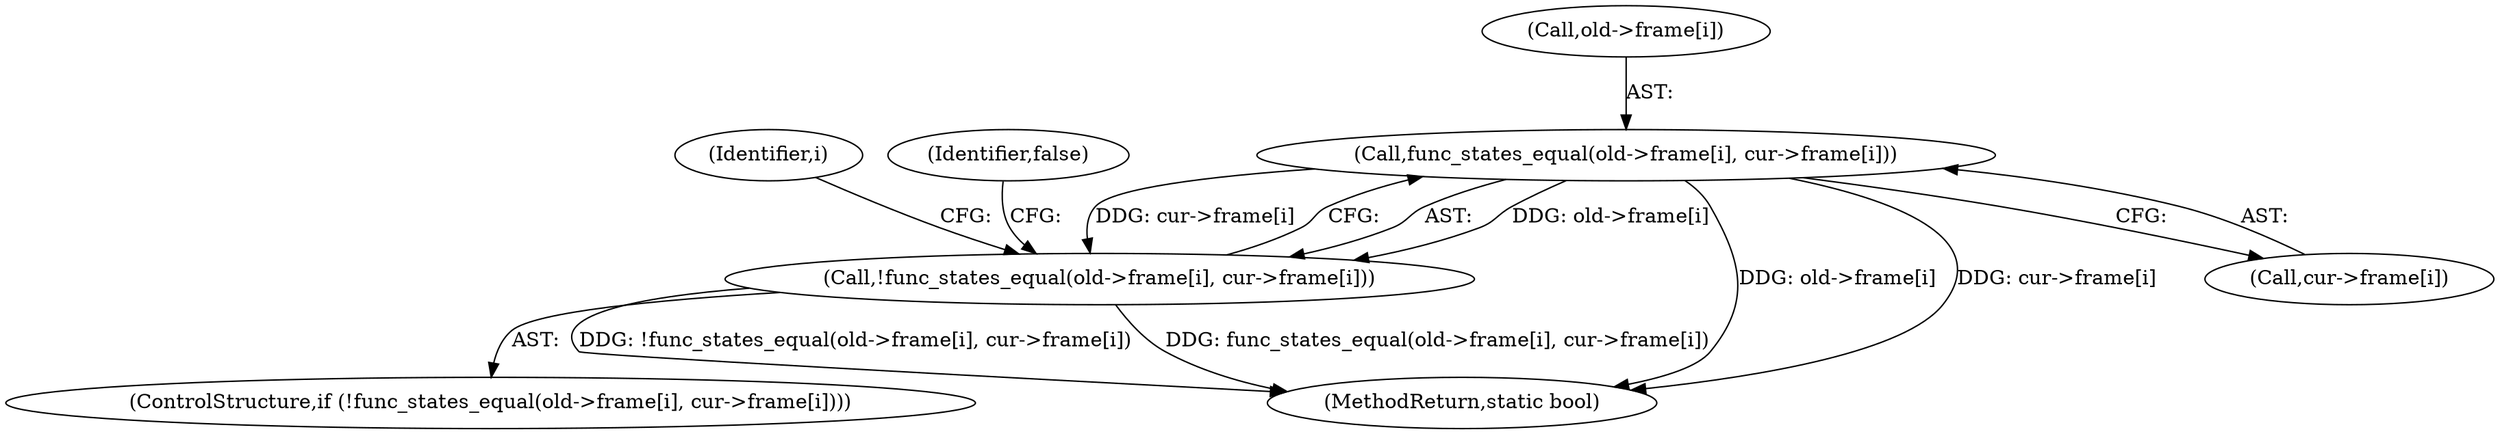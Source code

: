 digraph "0_linux_979d63d50c0c0f7bc537bf821e056cc9fe5abd38_5@array" {
"1000161" [label="(Call,func_states_equal(old->frame[i], cur->frame[i]))"];
"1000160" [label="(Call,!func_states_equal(old->frame[i], cur->frame[i]))"];
"1000176" [label="(MethodReturn,static bool)"];
"1000139" [label="(Identifier,i)"];
"1000161" [label="(Call,func_states_equal(old->frame[i], cur->frame[i]))"];
"1000160" [label="(Call,!func_states_equal(old->frame[i], cur->frame[i]))"];
"1000167" [label="(Call,cur->frame[i])"];
"1000159" [label="(ControlStructure,if (!func_states_equal(old->frame[i], cur->frame[i])))"];
"1000173" [label="(Identifier,false)"];
"1000162" [label="(Call,old->frame[i])"];
"1000161" -> "1000160"  [label="AST: "];
"1000161" -> "1000167"  [label="CFG: "];
"1000162" -> "1000161"  [label="AST: "];
"1000167" -> "1000161"  [label="AST: "];
"1000160" -> "1000161"  [label="CFG: "];
"1000161" -> "1000176"  [label="DDG: old->frame[i]"];
"1000161" -> "1000176"  [label="DDG: cur->frame[i]"];
"1000161" -> "1000160"  [label="DDG: old->frame[i]"];
"1000161" -> "1000160"  [label="DDG: cur->frame[i]"];
"1000160" -> "1000159"  [label="AST: "];
"1000173" -> "1000160"  [label="CFG: "];
"1000139" -> "1000160"  [label="CFG: "];
"1000160" -> "1000176"  [label="DDG: !func_states_equal(old->frame[i], cur->frame[i])"];
"1000160" -> "1000176"  [label="DDG: func_states_equal(old->frame[i], cur->frame[i])"];
}
